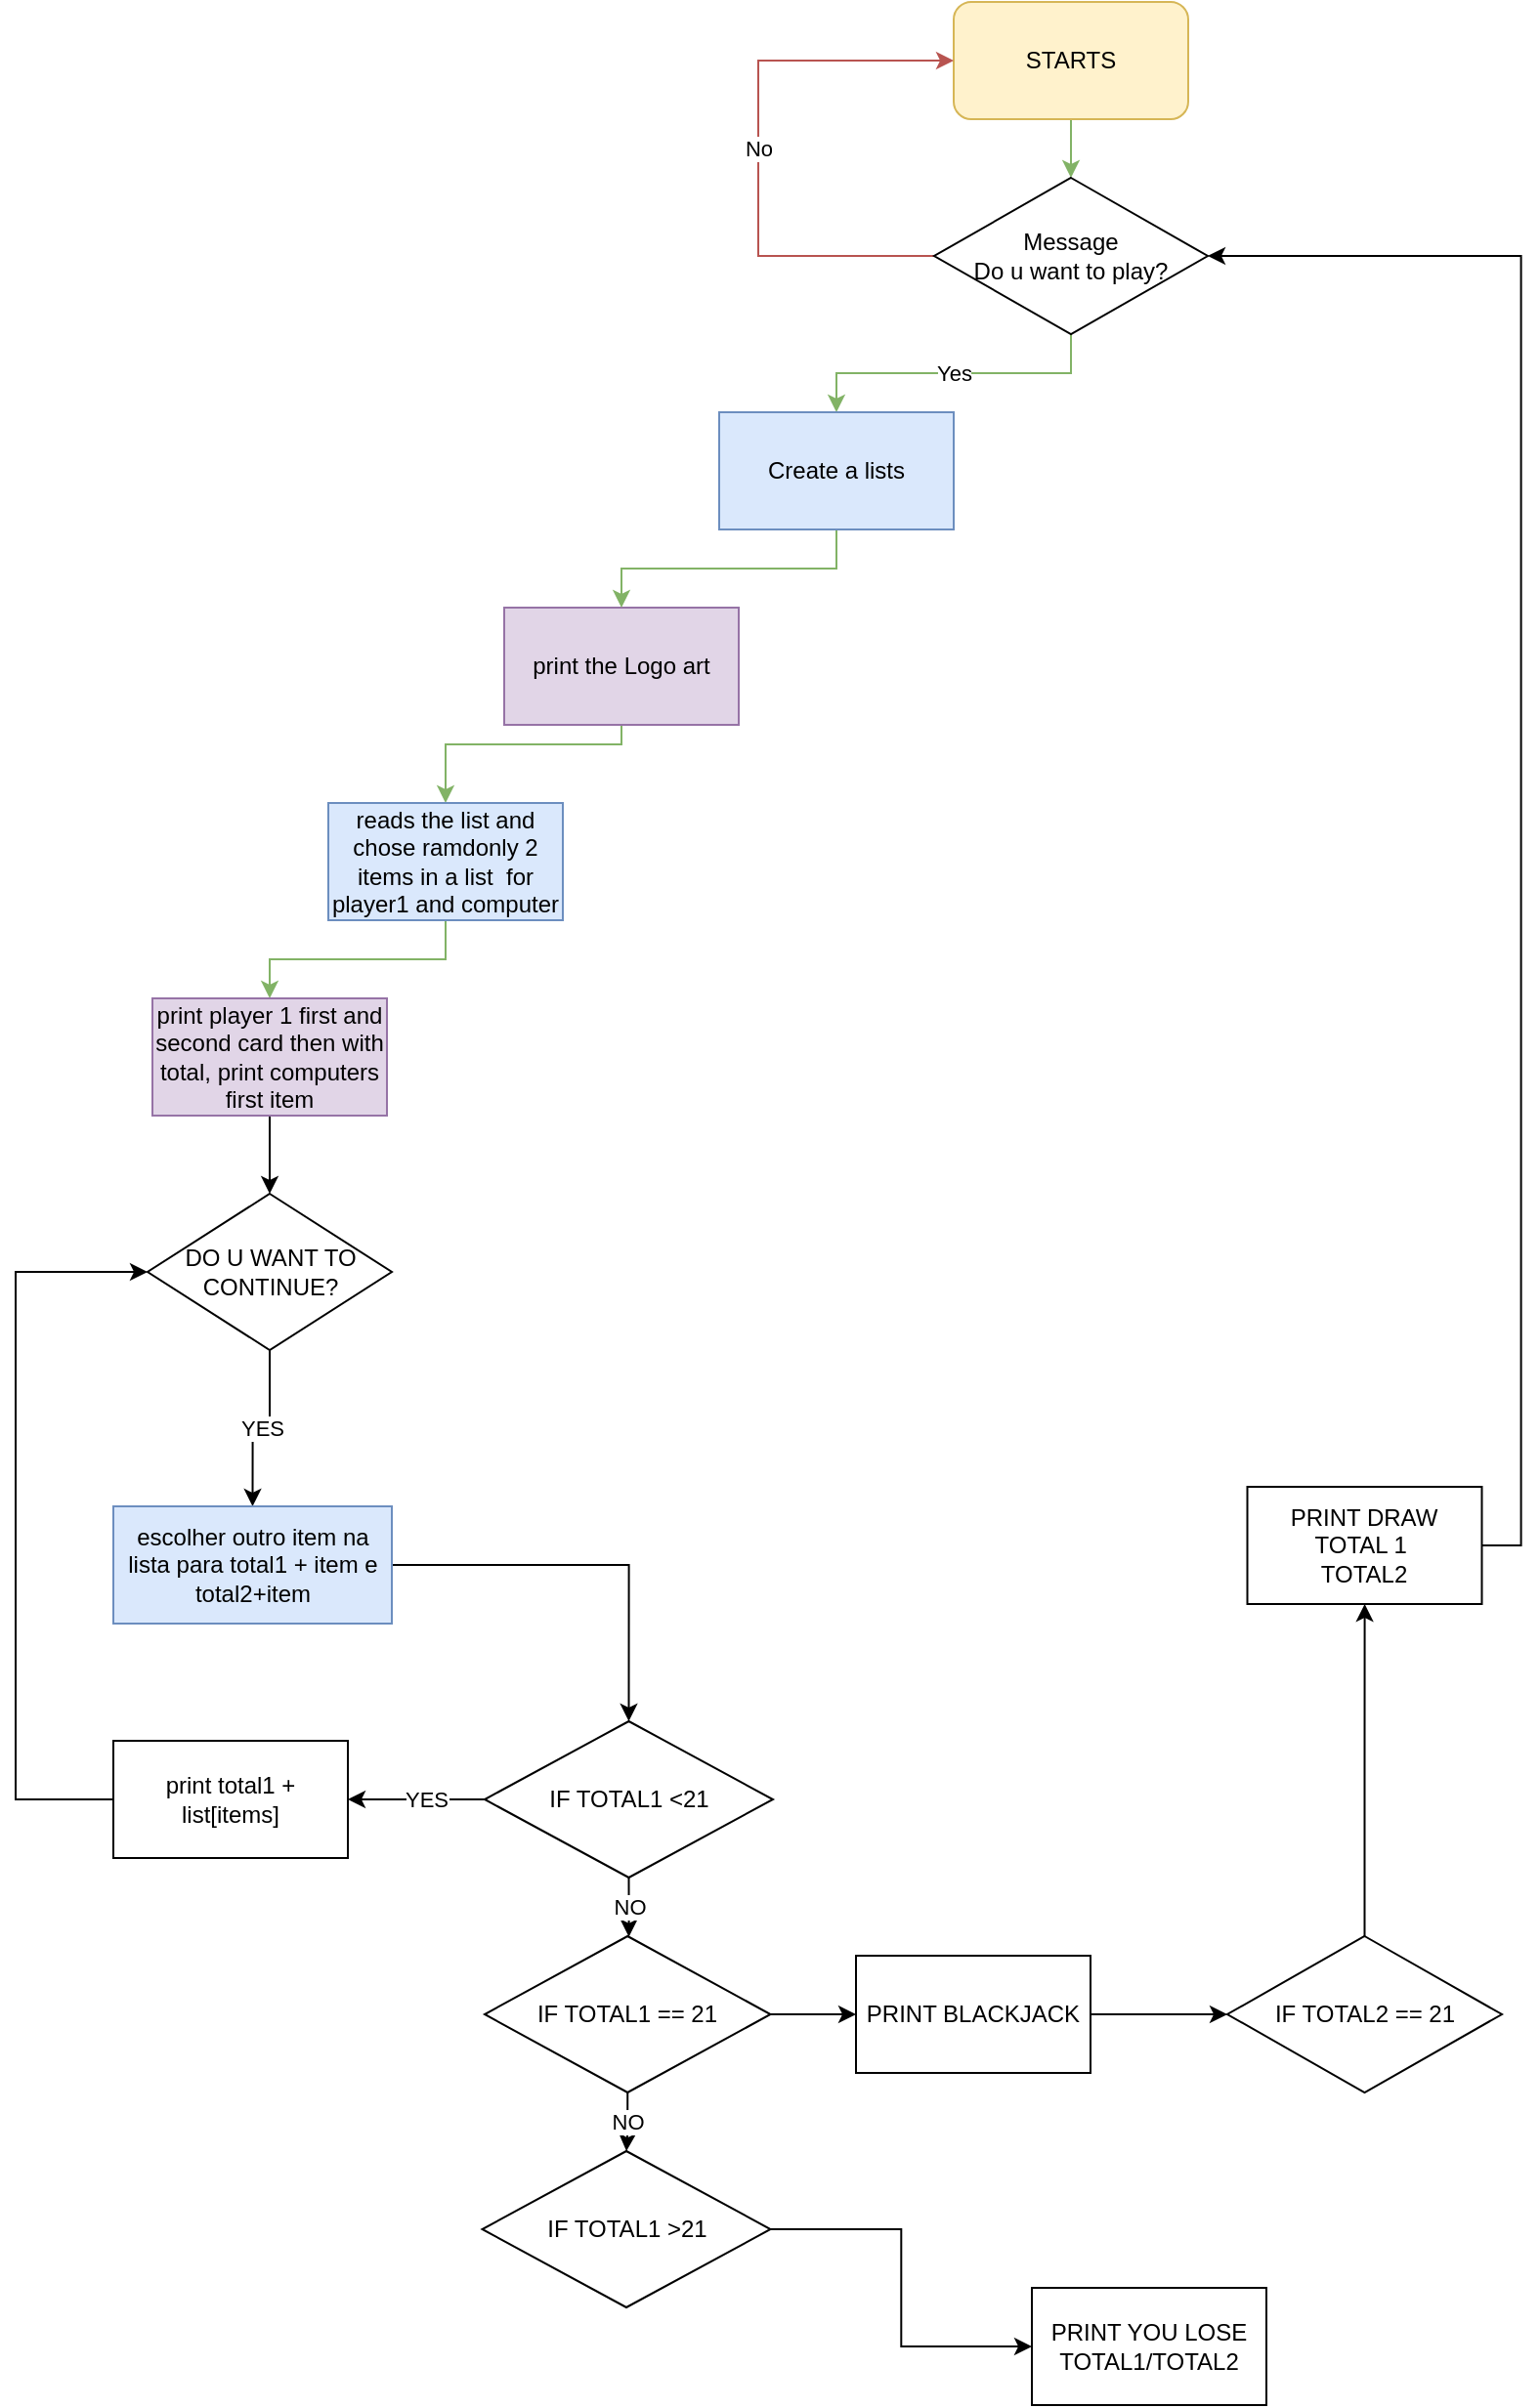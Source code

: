 <mxfile version="20.8.1" type="github">
  <diagram id="PMiFC-piS2yv07NRrvzo" name="Page-1">
    <mxGraphModel dx="1222" dy="553" grid="1" gridSize="10" guides="1" tooltips="1" connect="1" arrows="1" fold="1" page="1" pageScale="1" pageWidth="3300" pageHeight="4681" math="0" shadow="0">
      <root>
        <mxCell id="0" />
        <mxCell id="1" parent="0" />
        <mxCell id="-4bEpDRRKCZEggk6Tps7-7" style="edgeStyle=orthogonalEdgeStyle;rounded=0;orthogonalLoop=1;jettySize=auto;html=1;exitX=0.5;exitY=1;exitDx=0;exitDy=0;entryX=0.5;entryY=0;entryDx=0;entryDy=0;fillColor=#d5e8d4;strokeColor=#82b366;" parent="1" source="-4bEpDRRKCZEggk6Tps7-3" target="-4bEpDRRKCZEggk6Tps7-6" edge="1">
          <mxGeometry relative="1" as="geometry" />
        </mxCell>
        <mxCell id="-4bEpDRRKCZEggk6Tps7-3" value="STARTS" style="rounded=1;whiteSpace=wrap;html=1;fillColor=#fff2cc;strokeColor=#d6b656;" parent="1" vertex="1">
          <mxGeometry x="540" y="180" width="120" height="60" as="geometry" />
        </mxCell>
        <mxCell id="TbOZJ0KzjX8sVT2d3DQh-3" value="Yes" style="edgeStyle=orthogonalEdgeStyle;rounded=0;orthogonalLoop=1;jettySize=auto;html=1;entryX=0.5;entryY=0;entryDx=0;entryDy=0;fillColor=#d5e8d4;strokeColor=#82b366;" parent="1" source="-4bEpDRRKCZEggk6Tps7-6" target="UnzgOZIfawjHCWDIgSN9-3" edge="1">
          <mxGeometry relative="1" as="geometry">
            <mxPoint x="600" y="340" as="targetPoint" />
          </mxGeometry>
        </mxCell>
        <mxCell id="TbOZJ0KzjX8sVT2d3DQh-4" value="No" style="edgeStyle=orthogonalEdgeStyle;rounded=0;orthogonalLoop=1;jettySize=auto;html=1;entryX=0;entryY=0.5;entryDx=0;entryDy=0;fillColor=#f8cecc;strokeColor=#b85450;" parent="1" source="-4bEpDRRKCZEggk6Tps7-6" target="-4bEpDRRKCZEggk6Tps7-3" edge="1">
          <mxGeometry relative="1" as="geometry">
            <mxPoint x="530" y="240" as="targetPoint" />
            <Array as="points">
              <mxPoint x="440" y="310" />
              <mxPoint x="440" y="210" />
            </Array>
          </mxGeometry>
        </mxCell>
        <mxCell id="-4bEpDRRKCZEggk6Tps7-6" value="Message&lt;br style=&quot;border-color: var(--border-color);&quot;&gt;Do u want to play?" style="rhombus;whiteSpace=wrap;html=1;" parent="1" vertex="1">
          <mxGeometry x="530" y="270" width="140" height="80" as="geometry" />
        </mxCell>
        <mxCell id="TbOZJ0KzjX8sVT2d3DQh-7" value="" style="edgeStyle=orthogonalEdgeStyle;rounded=0;orthogonalLoop=1;jettySize=auto;html=1;fillColor=#d5e8d4;strokeColor=#82b366;" parent="1" source="TbOZJ0KzjX8sVT2d3DQh-2" target="TbOZJ0KzjX8sVT2d3DQh-6" edge="1">
          <mxGeometry relative="1" as="geometry">
            <Array as="points">
              <mxPoint x="370" y="560" />
              <mxPoint x="280" y="560" />
            </Array>
          </mxGeometry>
        </mxCell>
        <mxCell id="TbOZJ0KzjX8sVT2d3DQh-2" value="print the Logo art" style="whiteSpace=wrap;html=1;fillColor=#e1d5e7;strokeColor=#9673a6;" parent="1" vertex="1">
          <mxGeometry x="310" y="490" width="120" height="60" as="geometry" />
        </mxCell>
        <mxCell id="EAZ0owaOgMKmipH3N3Hr-2" value="" style="edgeStyle=orthogonalEdgeStyle;rounded=0;orthogonalLoop=1;jettySize=auto;html=1;fillColor=#d5e8d4;strokeColor=#82b366;" parent="1" source="TbOZJ0KzjX8sVT2d3DQh-6" target="EAZ0owaOgMKmipH3N3Hr-1" edge="1">
          <mxGeometry relative="1" as="geometry" />
        </mxCell>
        <mxCell id="TbOZJ0KzjX8sVT2d3DQh-6" value="reads the list and chose ramdonly 2 items in a list&amp;nbsp; for player1 and computer" style="whiteSpace=wrap;html=1;fillColor=#dae8fc;strokeColor=#6c8ebf;" parent="1" vertex="1">
          <mxGeometry x="220" y="590" width="120" height="60" as="geometry" />
        </mxCell>
        <mxCell id="UnzgOZIfawjHCWDIgSN9-25" style="edgeStyle=orthogonalEdgeStyle;rounded=0;orthogonalLoop=1;jettySize=auto;html=1;entryX=0.5;entryY=0;entryDx=0;entryDy=0;" edge="1" parent="1" source="EAZ0owaOgMKmipH3N3Hr-1" target="UnzgOZIfawjHCWDIgSN9-24">
          <mxGeometry x="-0.25" relative="1" as="geometry">
            <mxPoint as="offset" />
          </mxGeometry>
        </mxCell>
        <mxCell id="EAZ0owaOgMKmipH3N3Hr-1" value="print player 1 first and second card then with total, print computers first item" style="whiteSpace=wrap;html=1;fillColor=#e1d5e7;strokeColor=#9673a6;" parent="1" vertex="1">
          <mxGeometry x="130" y="690" width="120" height="60" as="geometry" />
        </mxCell>
        <mxCell id="UnzgOZIfawjHCWDIgSN9-4" style="edgeStyle=orthogonalEdgeStyle;rounded=0;orthogonalLoop=1;jettySize=auto;html=1;exitX=0.5;exitY=1;exitDx=0;exitDy=0;entryX=0.5;entryY=0;entryDx=0;entryDy=0;fillColor=#d5e8d4;strokeColor=#82b366;" edge="1" parent="1" source="UnzgOZIfawjHCWDIgSN9-3" target="TbOZJ0KzjX8sVT2d3DQh-2">
          <mxGeometry relative="1" as="geometry">
            <Array as="points">
              <mxPoint x="480" y="470" />
              <mxPoint x="370" y="470" />
            </Array>
          </mxGeometry>
        </mxCell>
        <mxCell id="UnzgOZIfawjHCWDIgSN9-3" value="Create a lists" style="whiteSpace=wrap;html=1;fillColor=#dae8fc;strokeColor=#6c8ebf;" vertex="1" parent="1">
          <mxGeometry x="420" y="390" width="120" height="60" as="geometry" />
        </mxCell>
        <mxCell id="UnzgOZIfawjHCWDIgSN9-14" value="" style="edgeStyle=orthogonalEdgeStyle;rounded=0;orthogonalLoop=1;jettySize=auto;html=1;" edge="1" parent="1" source="UnzgOZIfawjHCWDIgSN9-5" target="UnzgOZIfawjHCWDIgSN9-13">
          <mxGeometry relative="1" as="geometry" />
        </mxCell>
        <mxCell id="UnzgOZIfawjHCWDIgSN9-53" value="NO" style="edgeStyle=orthogonalEdgeStyle;rounded=0;orthogonalLoop=1;jettySize=auto;html=1;exitX=0.5;exitY=1;exitDx=0;exitDy=0;" edge="1" parent="1" source="UnzgOZIfawjHCWDIgSN9-5" target="UnzgOZIfawjHCWDIgSN9-38">
          <mxGeometry relative="1" as="geometry" />
        </mxCell>
        <mxCell id="UnzgOZIfawjHCWDIgSN9-5" value="IF TOTAL1 == 21" style="rhombus;whiteSpace=wrap;html=1;" vertex="1" parent="1">
          <mxGeometry x="300" y="1170" width="146.25" height="80" as="geometry" />
        </mxCell>
        <mxCell id="UnzgOZIfawjHCWDIgSN9-16" value="" style="edgeStyle=orthogonalEdgeStyle;rounded=0;orthogonalLoop=1;jettySize=auto;html=1;" edge="1" parent="1" source="UnzgOZIfawjHCWDIgSN9-13" target="UnzgOZIfawjHCWDIgSN9-15">
          <mxGeometry relative="1" as="geometry" />
        </mxCell>
        <mxCell id="UnzgOZIfawjHCWDIgSN9-13" value="PRINT BLACKJACK" style="whiteSpace=wrap;html=1;" vertex="1" parent="1">
          <mxGeometry x="490" y="1180" width="120" height="60" as="geometry" />
        </mxCell>
        <mxCell id="UnzgOZIfawjHCWDIgSN9-19" value="" style="edgeStyle=orthogonalEdgeStyle;rounded=0;orthogonalLoop=1;jettySize=auto;html=1;" edge="1" parent="1" source="UnzgOZIfawjHCWDIgSN9-15" target="UnzgOZIfawjHCWDIgSN9-18">
          <mxGeometry relative="1" as="geometry" />
        </mxCell>
        <mxCell id="UnzgOZIfawjHCWDIgSN9-15" value="IF TOTAL2 == 21" style="rhombus;whiteSpace=wrap;html=1;" vertex="1" parent="1">
          <mxGeometry x="680" y="1170" width="140.5" height="80" as="geometry" />
        </mxCell>
        <mxCell id="UnzgOZIfawjHCWDIgSN9-20" style="edgeStyle=orthogonalEdgeStyle;rounded=0;orthogonalLoop=1;jettySize=auto;html=1;entryX=1;entryY=0.5;entryDx=0;entryDy=0;exitX=1;exitY=0.5;exitDx=0;exitDy=0;" edge="1" parent="1" source="UnzgOZIfawjHCWDIgSN9-18" target="-4bEpDRRKCZEggk6Tps7-6">
          <mxGeometry relative="1" as="geometry">
            <mxPoint x="760" y="220" as="targetPoint" />
          </mxGeometry>
        </mxCell>
        <mxCell id="UnzgOZIfawjHCWDIgSN9-18" value="PRINT DRAW&lt;br&gt;TOTAL 1&amp;nbsp;&lt;br&gt;TOTAL2" style="whiteSpace=wrap;html=1;" vertex="1" parent="1">
          <mxGeometry x="690.25" y="940" width="120" height="60" as="geometry" />
        </mxCell>
        <mxCell id="UnzgOZIfawjHCWDIgSN9-31" value="YES" style="edgeStyle=orthogonalEdgeStyle;rounded=0;orthogonalLoop=1;jettySize=auto;html=1;exitX=0.5;exitY=1;exitDx=0;exitDy=0;entryX=0.5;entryY=0;entryDx=0;entryDy=0;" edge="1" parent="1" source="UnzgOZIfawjHCWDIgSN9-24" target="UnzgOZIfawjHCWDIgSN9-30">
          <mxGeometry relative="1" as="geometry" />
        </mxCell>
        <mxCell id="UnzgOZIfawjHCWDIgSN9-24" value="DO U WANT TO CONTINUE?" style="rhombus;whiteSpace=wrap;html=1;" vertex="1" parent="1">
          <mxGeometry x="127.5" y="790" width="125" height="80" as="geometry" />
        </mxCell>
        <mxCell id="UnzgOZIfawjHCWDIgSN9-40" style="edgeStyle=orthogonalEdgeStyle;rounded=0;orthogonalLoop=1;jettySize=auto;html=1;entryX=0.5;entryY=0;entryDx=0;entryDy=0;" edge="1" parent="1" source="UnzgOZIfawjHCWDIgSN9-30" target="UnzgOZIfawjHCWDIgSN9-36">
          <mxGeometry relative="1" as="geometry">
            <Array as="points">
              <mxPoint x="374" y="980" />
            </Array>
          </mxGeometry>
        </mxCell>
        <mxCell id="UnzgOZIfawjHCWDIgSN9-30" value="escolher outro item na lista para total1 + item e total2+item" style="whiteSpace=wrap;html=1;fillColor=#dae8fc;strokeColor=#6c8ebf;" vertex="1" parent="1">
          <mxGeometry x="110" y="950" width="142.5" height="60" as="geometry" />
        </mxCell>
        <mxCell id="UnzgOZIfawjHCWDIgSN9-37" style="edgeStyle=orthogonalEdgeStyle;rounded=0;orthogonalLoop=1;jettySize=auto;html=1;entryX=1;entryY=0.5;entryDx=0;entryDy=0;" edge="1" parent="1" source="UnzgOZIfawjHCWDIgSN9-36" target="UnzgOZIfawjHCWDIgSN9-57">
          <mxGeometry relative="1" as="geometry">
            <mxPoint x="210" y="1110" as="targetPoint" />
            <Array as="points" />
          </mxGeometry>
        </mxCell>
        <mxCell id="UnzgOZIfawjHCWDIgSN9-41" value="YES" style="edgeLabel;html=1;align=center;verticalAlign=middle;resizable=0;points=[];" vertex="1" connectable="0" parent="UnzgOZIfawjHCWDIgSN9-37">
          <mxGeometry x="-0.744" y="1" relative="1" as="geometry">
            <mxPoint x="-21" y="-1" as="offset" />
          </mxGeometry>
        </mxCell>
        <mxCell id="UnzgOZIfawjHCWDIgSN9-52" value="NO" style="edgeStyle=orthogonalEdgeStyle;rounded=0;orthogonalLoop=1;jettySize=auto;html=1;exitX=0.5;exitY=1;exitDx=0;exitDy=0;" edge="1" parent="1" source="UnzgOZIfawjHCWDIgSN9-36" target="UnzgOZIfawjHCWDIgSN9-5">
          <mxGeometry relative="1" as="geometry">
            <Array as="points">
              <mxPoint x="374" y="1160" />
              <mxPoint x="374" y="1160" />
            </Array>
          </mxGeometry>
        </mxCell>
        <mxCell id="UnzgOZIfawjHCWDIgSN9-36" value="IF TOTAL1 &amp;lt;21" style="rhombus;whiteSpace=wrap;html=1;" vertex="1" parent="1">
          <mxGeometry x="300" y="1060" width="147.5" height="80" as="geometry" />
        </mxCell>
        <mxCell id="UnzgOZIfawjHCWDIgSN9-56" value="" style="edgeStyle=orthogonalEdgeStyle;rounded=0;orthogonalLoop=1;jettySize=auto;html=1;" edge="1" parent="1" source="UnzgOZIfawjHCWDIgSN9-38" target="UnzgOZIfawjHCWDIgSN9-55">
          <mxGeometry relative="1" as="geometry" />
        </mxCell>
        <mxCell id="UnzgOZIfawjHCWDIgSN9-38" value="IF TOTAL1 &amp;gt;21" style="rhombus;whiteSpace=wrap;html=1;" vertex="1" parent="1">
          <mxGeometry x="298.75" y="1280" width="147.5" height="80" as="geometry" />
        </mxCell>
        <mxCell id="UnzgOZIfawjHCWDIgSN9-55" value="PRINT YOU LOSE&lt;br&gt;TOTAL1/TOTAL2" style="whiteSpace=wrap;html=1;" vertex="1" parent="1">
          <mxGeometry x="580" y="1350" width="120" height="60" as="geometry" />
        </mxCell>
        <mxCell id="UnzgOZIfawjHCWDIgSN9-59" style="edgeStyle=orthogonalEdgeStyle;rounded=0;orthogonalLoop=1;jettySize=auto;html=1;entryX=0;entryY=0.5;entryDx=0;entryDy=0;" edge="1" parent="1" source="UnzgOZIfawjHCWDIgSN9-57" target="UnzgOZIfawjHCWDIgSN9-24">
          <mxGeometry relative="1" as="geometry">
            <mxPoint x="50" y="830" as="targetPoint" />
            <Array as="points">
              <mxPoint x="60" y="1100" />
              <mxPoint x="60" y="830" />
            </Array>
          </mxGeometry>
        </mxCell>
        <mxCell id="UnzgOZIfawjHCWDIgSN9-57" value="print total1 + list[items]" style="whiteSpace=wrap;html=1;" vertex="1" parent="1">
          <mxGeometry x="110" y="1070" width="120" height="60" as="geometry" />
        </mxCell>
      </root>
    </mxGraphModel>
  </diagram>
</mxfile>
